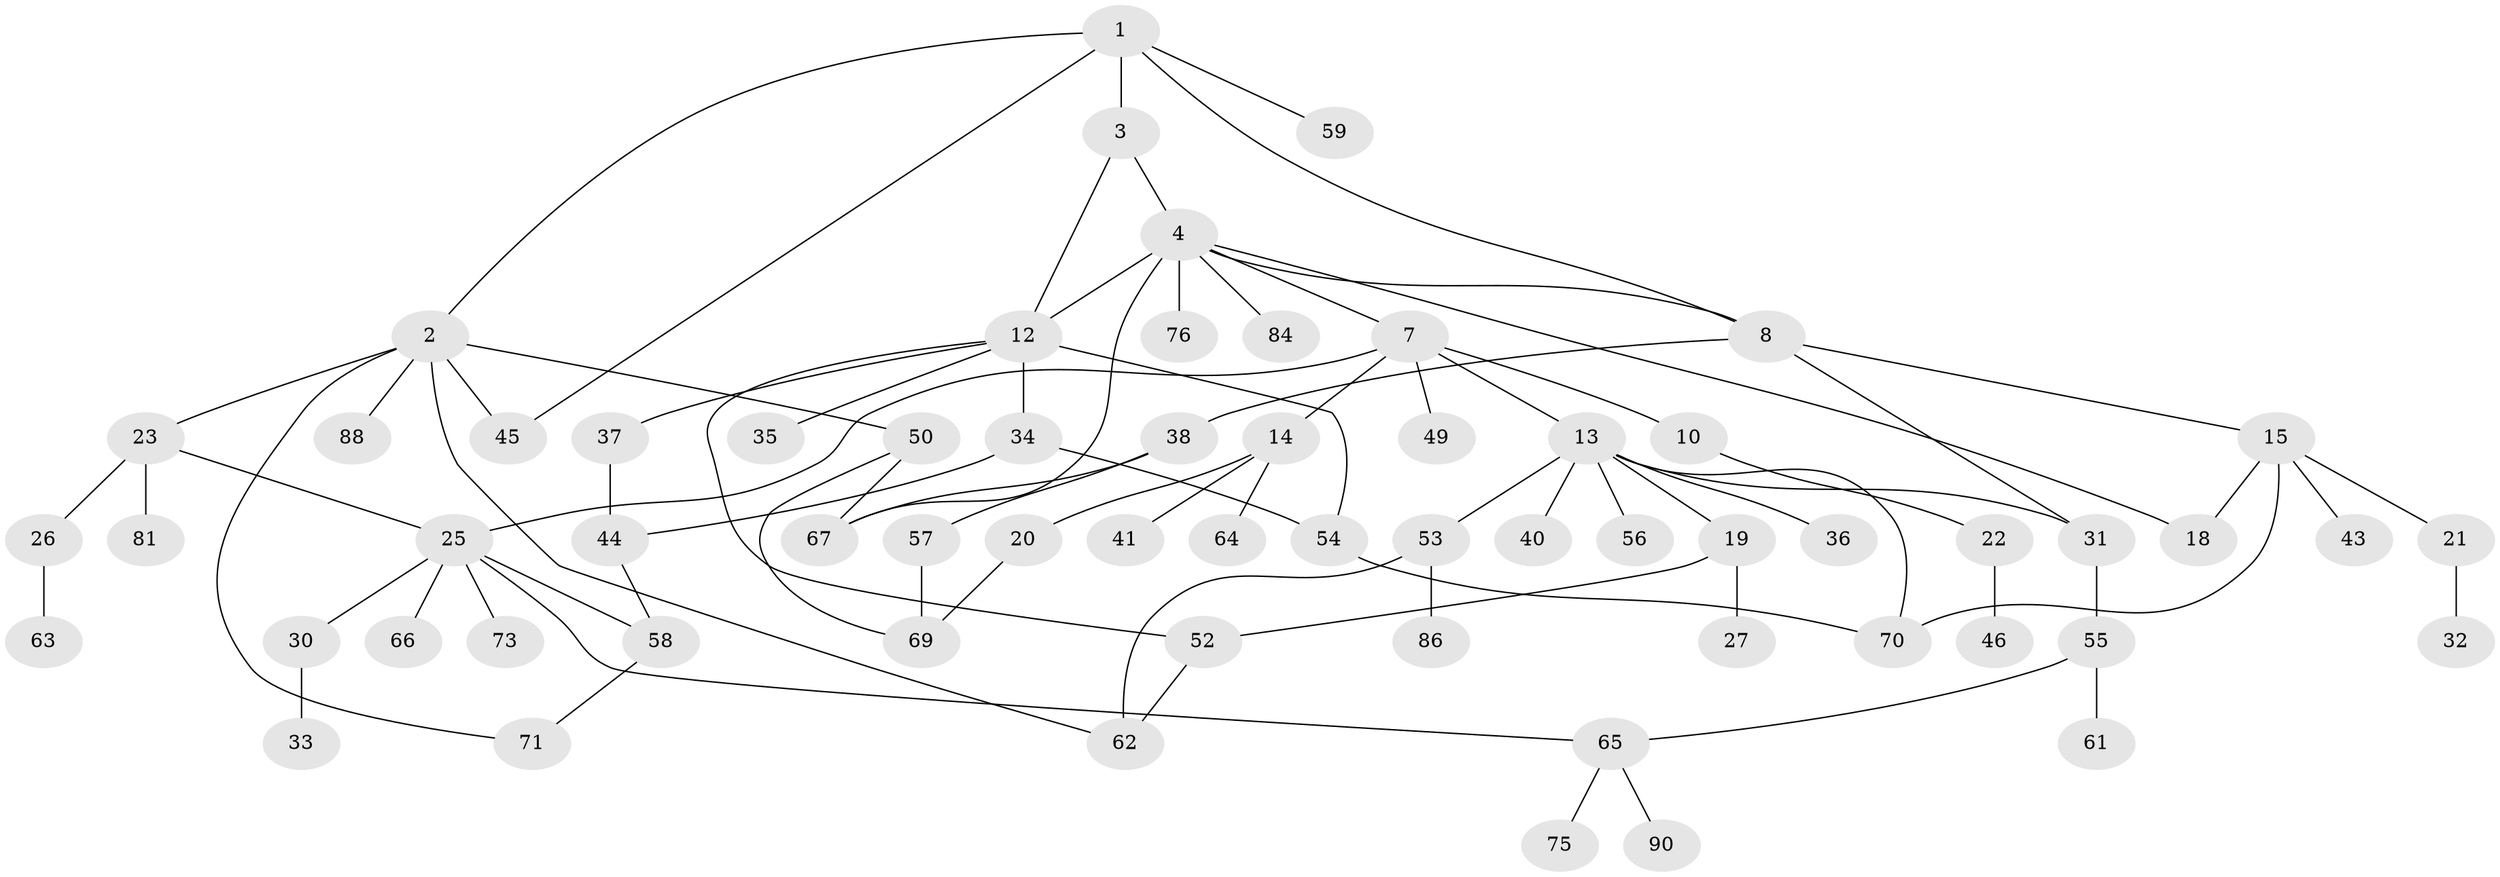 // original degree distribution, {5: 0.03333333333333333, 6: 0.044444444444444446, 3: 0.24444444444444444, 2: 0.2222222222222222, 4: 0.13333333333333333, 1: 0.32222222222222224}
// Generated by graph-tools (version 1.1) at 2025/16/03/04/25 18:16:58]
// undirected, 63 vertices, 82 edges
graph export_dot {
graph [start="1"]
  node [color=gray90,style=filled];
  1;
  2 [super="+9"];
  3;
  4 [super="+5"];
  7;
  8 [super="+11+79"];
  10;
  12 [super="+24"];
  13 [super="+17"];
  14 [super="+48+29"];
  15 [super="+16"];
  18 [super="+80"];
  19 [super="+68"];
  20;
  21;
  22;
  23;
  25 [super="+28"];
  26;
  27;
  30;
  31 [super="+51"];
  32;
  33;
  34 [super="+60"];
  35;
  36 [super="+87"];
  37;
  38;
  40;
  41;
  43;
  44 [super="+74"];
  45 [super="+82"];
  46;
  49;
  50;
  52;
  53;
  54;
  55 [super="+77"];
  56;
  57;
  58;
  59;
  61;
  62;
  63;
  64;
  65;
  66;
  67;
  69;
  70;
  71 [super="+78+83"];
  73;
  75;
  76;
  81 [super="+89"];
  84;
  86;
  88;
  90;
  1 -- 2;
  1 -- 3;
  1 -- 8;
  1 -- 45;
  1 -- 59;
  2 -- 50;
  2 -- 45;
  2 -- 62;
  2 -- 71;
  2 -- 88;
  2 -- 23;
  3 -- 4;
  3 -- 12;
  4 -- 18;
  4 -- 76;
  4 -- 8;
  4 -- 12;
  4 -- 67;
  4 -- 7;
  4 -- 84;
  7 -- 10;
  7 -- 13;
  7 -- 14;
  7 -- 25;
  7 -- 49;
  8 -- 15;
  8 -- 38 [weight=2];
  8 -- 31;
  10 -- 22;
  12 -- 54;
  12 -- 34;
  12 -- 35;
  12 -- 52;
  12 -- 37;
  13 -- 19;
  13 -- 40;
  13 -- 36;
  13 -- 53;
  13 -- 70;
  13 -- 56;
  13 -- 31;
  14 -- 20;
  14 -- 64;
  14 -- 41;
  15 -- 70;
  15 -- 18;
  15 -- 43;
  15 -- 21;
  19 -- 27;
  19 -- 52;
  20 -- 69;
  21 -- 32;
  22 -- 46;
  23 -- 26;
  23 -- 81;
  23 -- 25;
  25 -- 65;
  25 -- 73;
  25 -- 66 [weight=2];
  25 -- 58;
  25 -- 30;
  26 -- 63;
  30 -- 33;
  31 -- 55;
  34 -- 54;
  34 -- 44;
  37 -- 44;
  38 -- 57;
  38 -- 67;
  44 -- 58;
  50 -- 69;
  50 -- 67;
  52 -- 62;
  53 -- 86;
  53 -- 62;
  54 -- 70;
  55 -- 61;
  55 -- 65;
  57 -- 69;
  58 -- 71;
  65 -- 75;
  65 -- 90;
}
